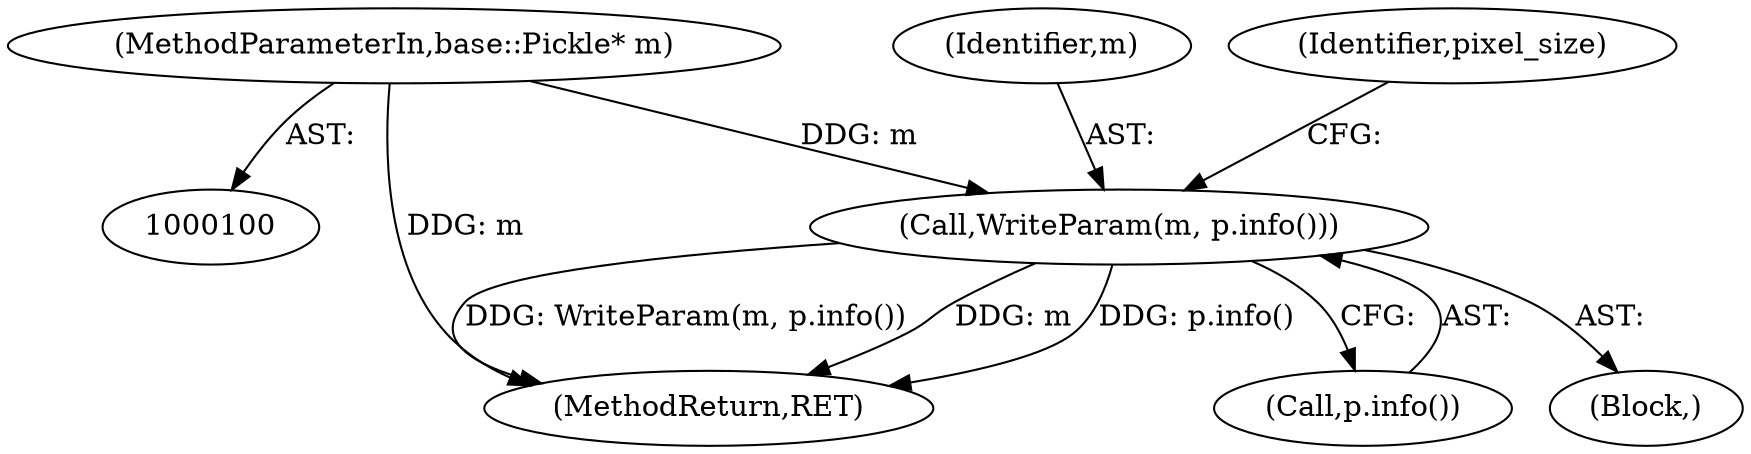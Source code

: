 digraph "0_Chrome_9fe6e9f89a1c78b8b38e806d35651a15858b053b_3@pointer" {
"1000104" [label="(Call,WriteParam(m, p.info()))"];
"1000101" [label="(MethodParameterIn,base::Pickle* m)"];
"1000103" [label="(Block,)"];
"1000105" [label="(Identifier,m)"];
"1000101" [label="(MethodParameterIn,base::Pickle* m)"];
"1000109" [label="(Identifier,pixel_size)"];
"1000118" [label="(MethodReturn,RET)"];
"1000106" [label="(Call,p.info())"];
"1000104" [label="(Call,WriteParam(m, p.info()))"];
"1000104" -> "1000103"  [label="AST: "];
"1000104" -> "1000106"  [label="CFG: "];
"1000105" -> "1000104"  [label="AST: "];
"1000106" -> "1000104"  [label="AST: "];
"1000109" -> "1000104"  [label="CFG: "];
"1000104" -> "1000118"  [label="DDG: WriteParam(m, p.info())"];
"1000104" -> "1000118"  [label="DDG: m"];
"1000104" -> "1000118"  [label="DDG: p.info()"];
"1000101" -> "1000104"  [label="DDG: m"];
"1000101" -> "1000100"  [label="AST: "];
"1000101" -> "1000118"  [label="DDG: m"];
}
